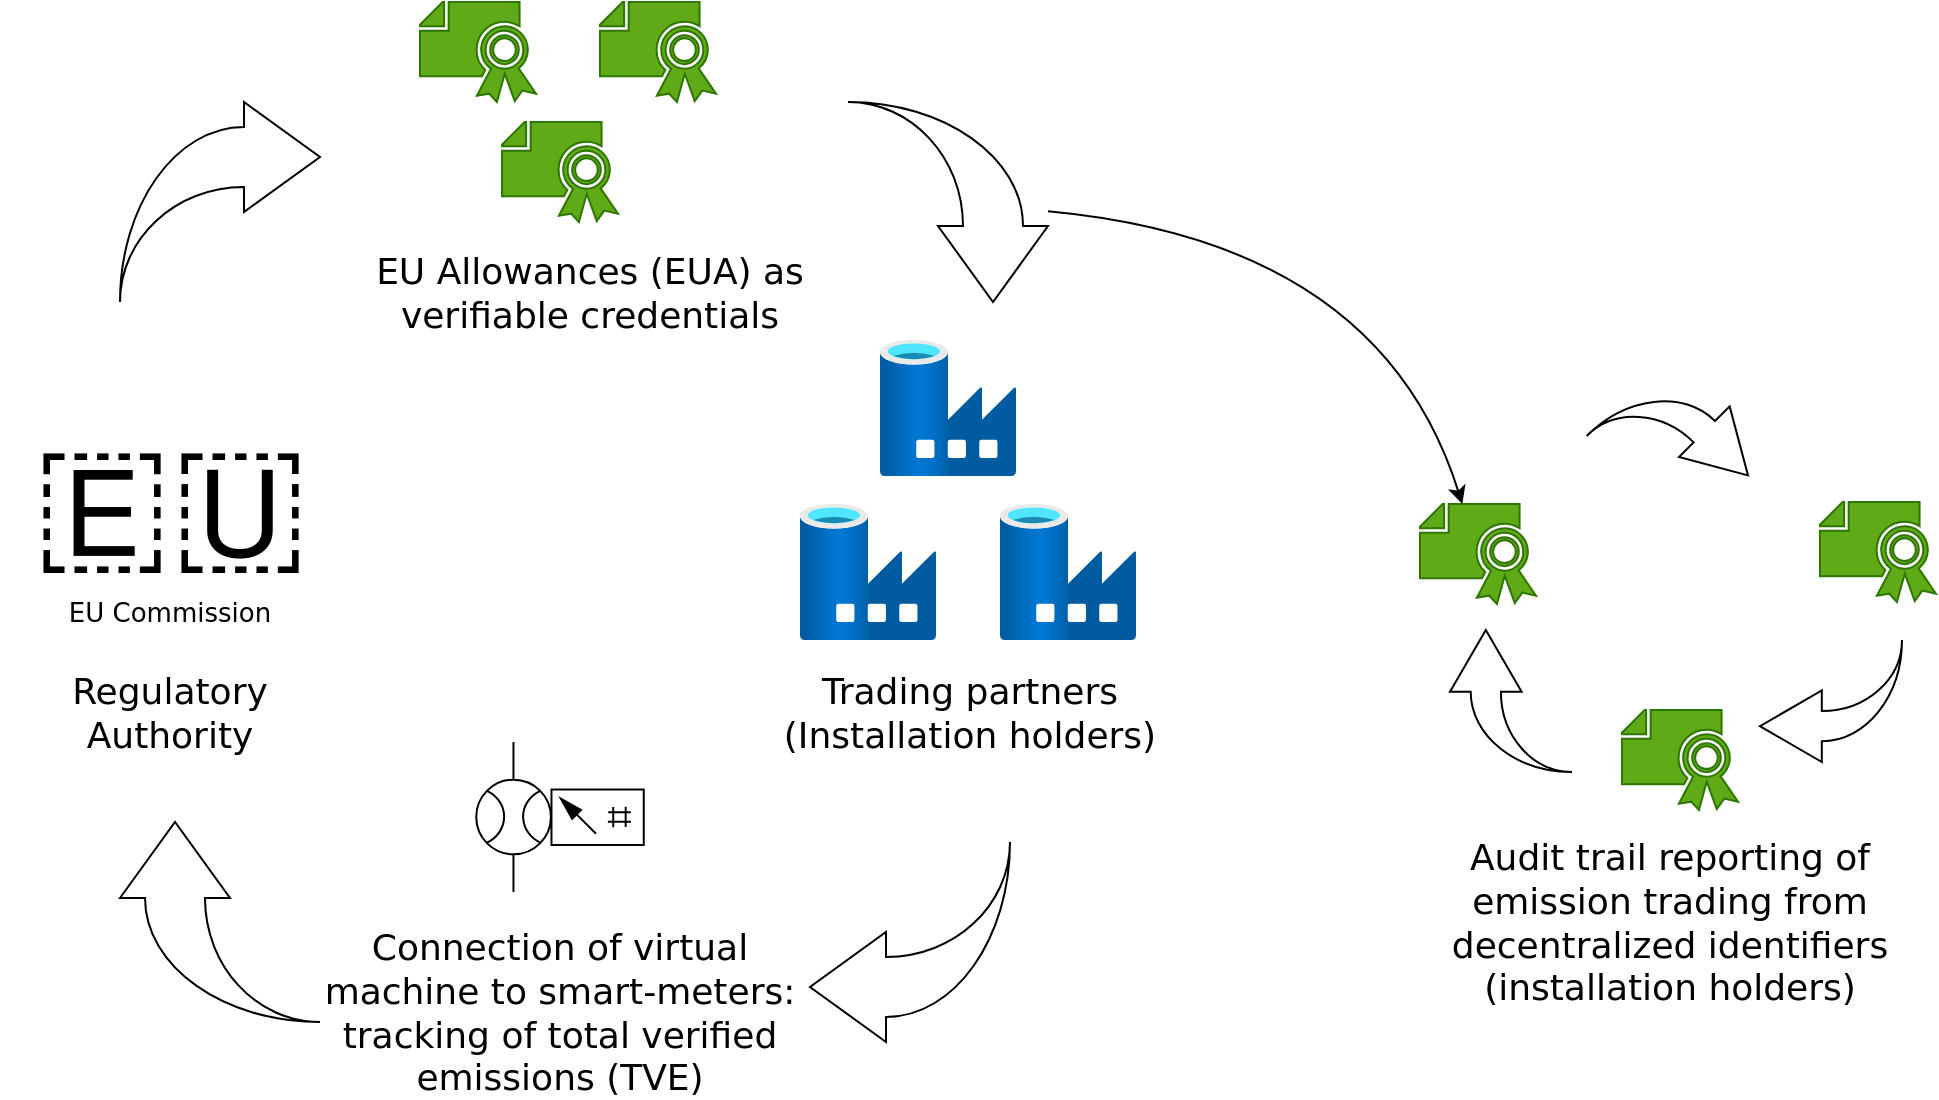 <mxfile version="19.0.3" type="device"><diagram id="omEEDjURqYMFqSo_a_gj" name="Page-1"><mxGraphModel dx="1394" dy="817" grid="1" gridSize="10" guides="1" tooltips="1" connect="1" arrows="1" fold="1" page="1" pageScale="1" pageWidth="1169" pageHeight="827" math="0" shadow="0"><root><mxCell id="0"/><mxCell id="1" parent="0"/><mxCell id="rTd19xv71Wk3OYW--o6n-1" value="🇪🇺" style="text;html=1;align=center;verticalAlign=middle;resizable=0;points=[];autosize=1;strokeColor=none;fillColor=none;fontFamily=Dejavu Sans;fontSize=78;" vertex="1" parent="1"><mxGeometry x="210" y="210" width="110" height="100" as="geometry"/></mxCell><mxCell id="rTd19xv71Wk3OYW--o6n-2" value="&lt;span style=&quot;font-size: 18px;&quot;&gt;Regulatory Authority&lt;/span&gt;" style="text;html=1;strokeColor=none;fillColor=none;align=center;verticalAlign=middle;whiteSpace=wrap;rounded=0;fontFamily=Dejavu Sans;fontSize=18;" vertex="1" parent="1"><mxGeometry x="180" y="350" width="170" height="30" as="geometry"/></mxCell><mxCell id="rTd19xv71Wk3OYW--o6n-3" value="&lt;span style=&quot;font-size: 13px;&quot;&gt;EU Commission&lt;/span&gt;" style="text;html=1;strokeColor=none;fillColor=none;align=center;verticalAlign=middle;whiteSpace=wrap;rounded=0;fontFamily=Dejavu Sans;fontSize=13;" vertex="1" parent="1"><mxGeometry x="180" y="300" width="170" height="30" as="geometry"/></mxCell><mxCell id="rTd19xv71Wk3OYW--o6n-4" value="" style="sketch=0;pointerEvents=1;shadow=0;dashed=0;html=1;strokeColor=#2D7600;fillColor=#60a917;labelPosition=center;verticalLabelPosition=bottom;verticalAlign=top;outlineConnect=0;align=center;shape=mxgraph.office.security.certificate;fontFamily=Dejavu Sans;fontSize=13;fontColor=#ffffff;" vertex="1" parent="1"><mxGeometry x="390" y="10" width="58" height="50" as="geometry"/></mxCell><mxCell id="rTd19xv71Wk3OYW--o6n-5" value="" style="sketch=0;pointerEvents=1;shadow=0;dashed=0;html=1;strokeColor=#2D7600;fillColor=#60a917;labelPosition=center;verticalLabelPosition=bottom;verticalAlign=top;outlineConnect=0;align=center;shape=mxgraph.office.security.certificate;fontFamily=Dejavu Sans;fontSize=13;fontColor=#ffffff;" vertex="1" parent="1"><mxGeometry x="480" y="10" width="58" height="50" as="geometry"/></mxCell><mxCell id="rTd19xv71Wk3OYW--o6n-6" value="EU Allowances (EUA) as verifiable credentials" style="text;html=1;strokeColor=none;fillColor=none;align=center;verticalAlign=middle;whiteSpace=wrap;rounded=0;fontFamily=Dejavu Sans;fontSize=18;" vertex="1" parent="1"><mxGeometry x="360" y="140" width="230" height="30" as="geometry"/></mxCell><mxCell id="rTd19xv71Wk3OYW--o6n-7" value="" style="aspect=fixed;html=1;points=[];align=center;image;fontSize=12;image=img/lib/azure2/databases/Data_Factory.svg;fontFamily=Dejavu Sans;fillColor=#008C4F;" vertex="1" parent="1"><mxGeometry x="620" y="179" width="68" height="68" as="geometry"/></mxCell><mxCell id="rTd19xv71Wk3OYW--o6n-8" value="" style="aspect=fixed;html=1;points=[];align=center;image;fontSize=12;image=img/lib/azure2/databases/Data_Factory.svg;fontFamily=Dejavu Sans;fillColor=#008C4F;" vertex="1" parent="1"><mxGeometry x="680" y="261" width="68" height="68" as="geometry"/></mxCell><mxCell id="rTd19xv71Wk3OYW--o6n-9" value="" style="aspect=fixed;html=1;points=[];align=center;image;fontSize=12;image=img/lib/azure2/databases/Data_Factory.svg;fontFamily=Dejavu Sans;fillColor=#008C4F;" vertex="1" parent="1"><mxGeometry x="580" y="261" width="68" height="68" as="geometry"/></mxCell><mxCell id="rTd19xv71Wk3OYW--o6n-11" value="Trading partners (Installation holders)" style="text;html=1;strokeColor=none;fillColor=none;align=center;verticalAlign=middle;whiteSpace=wrap;rounded=0;fontFamily=Dejavu Sans;fontSize=18;" vertex="1" parent="1"><mxGeometry x="560" y="350" width="210" height="30" as="geometry"/></mxCell><mxCell id="rTd19xv71Wk3OYW--o6n-12" value="" style="sketch=0;pointerEvents=1;shadow=0;dashed=0;html=1;strokeColor=#2D7600;fillColor=#60a917;labelPosition=center;verticalLabelPosition=bottom;verticalAlign=top;outlineConnect=0;align=center;shape=mxgraph.office.security.certificate;fontFamily=Dejavu Sans;fontSize=13;fontColor=#ffffff;" vertex="1" parent="1"><mxGeometry x="431" y="70" width="58" height="50" as="geometry"/></mxCell><mxCell id="rTd19xv71Wk3OYW--o6n-13" style="edgeStyle=orthogonalEdgeStyle;rounded=0;orthogonalLoop=1;jettySize=auto;html=1;exitX=0.5;exitY=1;exitDx=0;exitDy=0;fontFamily=Dejavu Sans;fontSize=13;" edge="1" parent="1" source="rTd19xv71Wk3OYW--o6n-11" target="rTd19xv71Wk3OYW--o6n-11"><mxGeometry relative="1" as="geometry"/></mxCell><mxCell id="rTd19xv71Wk3OYW--o6n-16" value="" style="verticalLabelPosition=bottom;aspect=fixed;html=1;verticalAlign=top;strokeColor=#000000;fillColor=#000000;align=center;outlineConnect=0;shape=mxgraph.fluid_power.x11920;points=[[0.22,0,0],[0.22,1,0]];fontFamily=Dejavu Sans;fontSize=18;" vertex="1" parent="1"><mxGeometry x="418.12" y="380" width="83.76" height="75.04" as="geometry"/></mxCell><mxCell id="rTd19xv71Wk3OYW--o6n-17" value="Connection of virtual machine to smart-meters: tracking of total verified emissions (TVE)" style="text;html=1;strokeColor=none;fillColor=none;align=center;verticalAlign=middle;whiteSpace=wrap;rounded=0;fontFamily=Dejavu Sans;fontSize=18;" vertex="1" parent="1"><mxGeometry x="335" y="500" width="250" height="30" as="geometry"/></mxCell><mxCell id="rTd19xv71Wk3OYW--o6n-19" value="" style="html=1;shadow=0;dashed=0;align=center;verticalAlign=middle;shape=mxgraph.arrows2.jumpInArrow;dy=15;dx=38;arrowHead=55;fontFamily=Dejavu Sans;fontSize=18;" vertex="1" parent="1"><mxGeometry x="240" y="60" width="100" height="100" as="geometry"/></mxCell><mxCell id="rTd19xv71Wk3OYW--o6n-20" value="" style="html=1;shadow=0;dashed=0;align=center;verticalAlign=middle;shape=mxgraph.arrows2.jumpInArrow;dy=15;dx=38;arrowHead=55;fontFamily=Dejavu Sans;fontSize=18;rotation=90;" vertex="1" parent="1"><mxGeometry x="604" y="60" width="100" height="100" as="geometry"/></mxCell><mxCell id="rTd19xv71Wk3OYW--o6n-21" value="" style="html=1;shadow=0;dashed=0;align=center;verticalAlign=middle;shape=mxgraph.arrows2.jumpInArrow;dy=15;dx=38;arrowHead=55;fontFamily=Dejavu Sans;fontSize=18;rotation=-180;" vertex="1" parent="1"><mxGeometry x="585" y="430" width="100" height="100" as="geometry"/></mxCell><mxCell id="rTd19xv71Wk3OYW--o6n-22" value="" style="html=1;shadow=0;dashed=0;align=center;verticalAlign=middle;shape=mxgraph.arrows2.jumpInArrow;dy=15;dx=38;arrowHead=55;fontFamily=Dejavu Sans;fontSize=18;rotation=-90;" vertex="1" parent="1"><mxGeometry x="240" y="420" width="100" height="100" as="geometry"/></mxCell><mxCell id="rTd19xv71Wk3OYW--o6n-23" value="" style="sketch=0;pointerEvents=1;shadow=0;dashed=0;html=1;strokeColor=#2D7600;fillColor=#60a917;labelPosition=center;verticalLabelPosition=bottom;verticalAlign=top;outlineConnect=0;align=center;shape=mxgraph.office.security.certificate;fontFamily=Dejavu Sans;fontSize=13;fontColor=#ffffff;" vertex="1" parent="1"><mxGeometry x="890" y="261" width="58" height="50" as="geometry"/></mxCell><mxCell id="rTd19xv71Wk3OYW--o6n-24" value="" style="sketch=0;pointerEvents=1;shadow=0;dashed=0;html=1;strokeColor=#2D7600;fillColor=#60a917;labelPosition=center;verticalLabelPosition=bottom;verticalAlign=top;outlineConnect=0;align=center;shape=mxgraph.office.security.certificate;fontFamily=Dejavu Sans;fontSize=13;fontColor=#ffffff;" vertex="1" parent="1"><mxGeometry x="1090" y="260" width="58" height="50" as="geometry"/></mxCell><mxCell id="rTd19xv71Wk3OYW--o6n-25" value="" style="sketch=0;pointerEvents=1;shadow=0;dashed=0;html=1;strokeColor=#2D7600;fillColor=#60a917;labelPosition=center;verticalLabelPosition=bottom;verticalAlign=top;outlineConnect=0;align=center;shape=mxgraph.office.security.certificate;fontFamily=Dejavu Sans;fontSize=13;fontColor=#ffffff;" vertex="1" parent="1"><mxGeometry x="991" y="364" width="58" height="50" as="geometry"/></mxCell><mxCell id="rTd19xv71Wk3OYW--o6n-26" value="" style="html=1;shadow=0;dashed=0;align=center;verticalAlign=middle;shape=mxgraph.arrows2.jumpInArrow;dy=7.55;dx=30.9;arrowHead=35.8;fontFamily=Dejavu Sans;fontSize=18;rotation=45;" vertex="1" parent="1"><mxGeometry x="984.5" y="200" width="71" height="61" as="geometry"/></mxCell><mxCell id="rTd19xv71Wk3OYW--o6n-27" value="" style="html=1;shadow=0;dashed=0;align=center;verticalAlign=middle;shape=mxgraph.arrows2.jumpInArrow;dy=7.55;dx=30.9;arrowHead=35.8;fontFamily=Dejavu Sans;fontSize=18;rotation=-180;" vertex="1" parent="1"><mxGeometry x="1060" y="329" width="71" height="61" as="geometry"/></mxCell><mxCell id="rTd19xv71Wk3OYW--o6n-28" value="" style="html=1;shadow=0;dashed=0;align=center;verticalAlign=middle;shape=mxgraph.arrows2.jumpInArrow;dy=7.55;dx=30.9;arrowHead=35.8;fontFamily=Dejavu Sans;fontSize=18;rotation=-90;" vertex="1" parent="1"><mxGeometry x="900" y="329" width="71" height="61" as="geometry"/></mxCell><mxCell id="rTd19xv71Wk3OYW--o6n-29" value="Audit trail reporting of emission trading from decentralized identifiers (installation holders)" style="text;html=1;strokeColor=none;fillColor=none;align=center;verticalAlign=middle;whiteSpace=wrap;rounded=0;fontFamily=Dejavu Sans;fontSize=18;" vertex="1" parent="1"><mxGeometry x="890" y="455" width="250" height="30" as="geometry"/></mxCell><mxCell id="rTd19xv71Wk3OYW--o6n-30" value="" style="curved=1;endArrow=classic;html=1;rounded=0;fontFamily=Dejavu Sans;fontSize=18;" edge="1" parent="1" source="rTd19xv71Wk3OYW--o6n-20" target="rTd19xv71Wk3OYW--o6n-23"><mxGeometry width="50" height="50" relative="1" as="geometry"><mxPoint x="760" y="330" as="sourcePoint"/><mxPoint x="810" y="280" as="targetPoint"/><Array as="points"><mxPoint x="870" y="130"/></Array></mxGeometry></mxCell></root></mxGraphModel></diagram></mxfile>